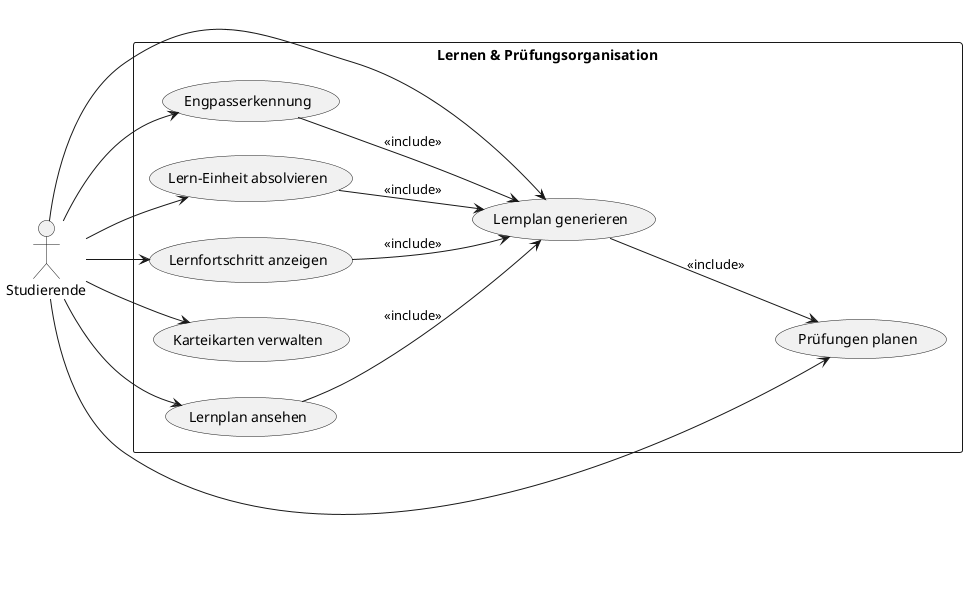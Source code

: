 @startuml Use Case Übersicht
left to right direction
skinparam packageStyle rectangle

actor "Studierende" as Student

package "Lernen & Prüfungsorganisation" {

    usecase "Lern-Einheit absolvieren" as lernen
    usecase "Prüfungen planen" as pruefungstermine_planen
    usecase "Lernfortschritt anzeigen" as lernfortschritt /' nicht relevant als usecase'/
    usecase "Karteikarten verwalten" as karteikarten
    usecase "Lernplan ansehen" as lernplan_ansehen
    usecase "Lernplan generieren" as lernplan_generieren
    usecase "Engpasserkennung" as engpasserkennung
    
}

Student --> lernen
Student --> pruefungstermine_planen
Student --> lernfortschritt
Student --> lernplan_generieren
Student --> karteikarten
Student --> lernplan_ansehen
Student --> engpasserkennung



lernen --> lernplan_generieren : <<include>>

lernplan_generieren --> pruefungstermine_planen : <<include>>


engpasserkennung --> lernplan_generieren : <<include>>

lernplan_ansehen --> lernplan_generieren : <<include>>

lernfortschritt --> lernplan_generieren : <<include>>



/'
Prüfungstermine verwalten: Grundlage der software	
Lernmaterial verwalten: Funktion nicht notwendig	
Lernplan erstellen: Grundlage der software	
Lernfortschritt anzeigen: Nicht notwendig für Kernfuktion	
Tagesplan verwalten: Lernfortschritt eintragen notwendig	
Karteikarten verwalten: nice to have 	
Lernplan zugreifen: abhängigkeit nicht gegeben	
Lernplan generieren: notwendig für Lernfortschritt	
Engpasserkennung und Wiederholungsvorschläge: halt dich an lernplan	
'/

@enduml
